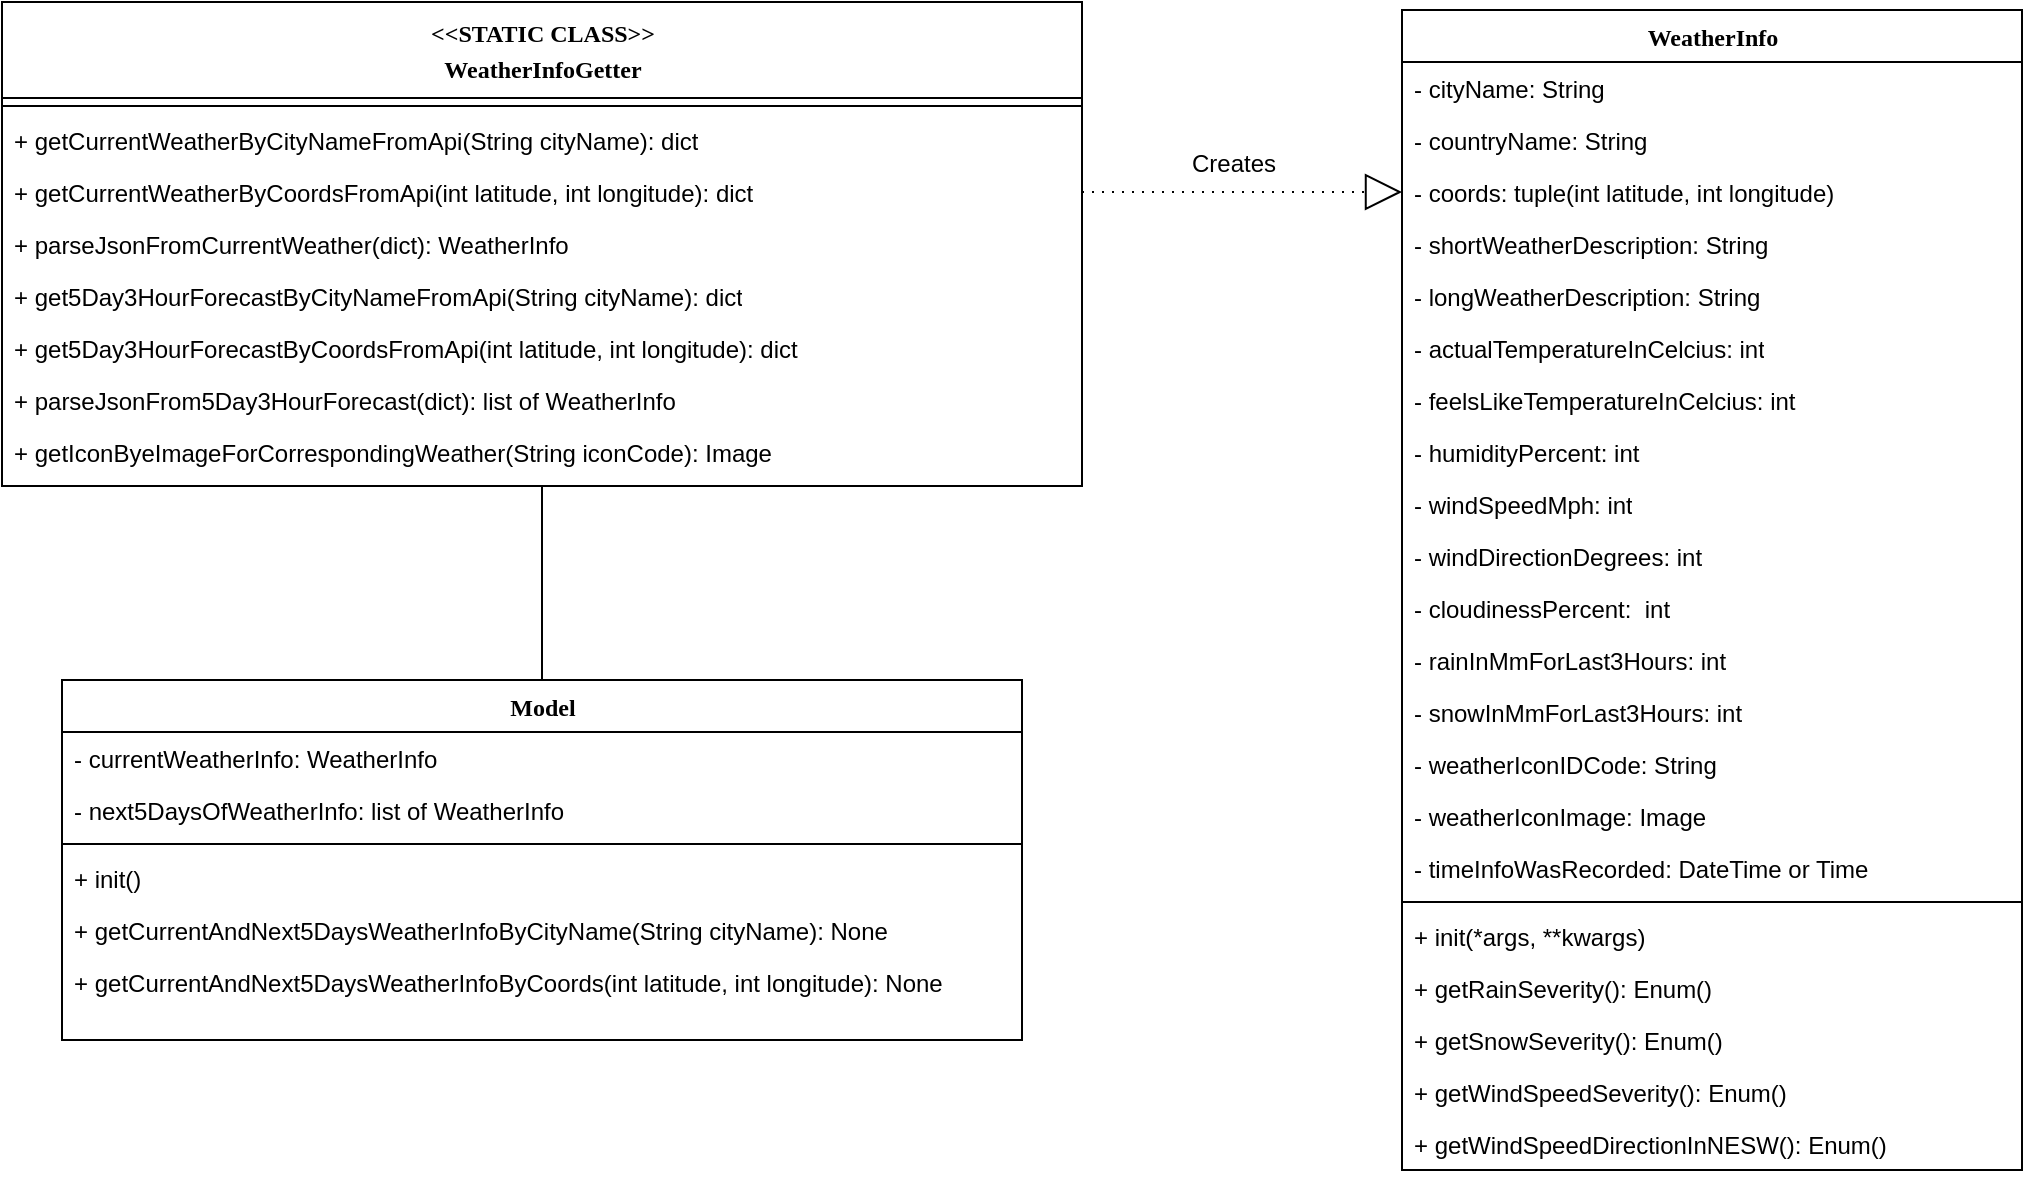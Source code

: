 <mxfile pages="1" version="11.2.5" type="device"><diagram name="Page-1" id="9f46799a-70d6-7492-0946-bef42562c5a5"><mxGraphModel dx="1422" dy="824" grid="1" gridSize="10" guides="1" tooltips="1" connect="1" arrows="1" fold="1" page="1" pageScale="1" pageWidth="1100" pageHeight="850" background="#ffffff" math="0" shadow="0"><root><mxCell id="0"/><mxCell id="1" parent="0"/><mxCell id="78961159f06e98e8-56" value="WeatherInfo" style="swimlane;html=1;fontStyle=1;align=center;verticalAlign=top;childLayout=stackLayout;horizontal=1;startSize=26;horizontalStack=0;resizeParent=1;resizeLast=0;collapsible=1;marginBottom=0;swimlaneFillColor=#ffffff;rounded=0;shadow=0;comic=0;labelBackgroundColor=none;strokeColor=#000000;strokeWidth=1;fillColor=none;fontFamily=Verdana;fontSize=12;fontColor=#000000;" parent="1" vertex="1"><mxGeometry x="745" y="68" width="310" height="580" as="geometry"/></mxCell><mxCell id="78961159f06e98e8-57" value="- cityName: String" style="text;html=1;strokeColor=none;fillColor=none;align=left;verticalAlign=top;spacingLeft=4;spacingRight=4;whiteSpace=wrap;overflow=hidden;rotatable=0;points=[[0,0.5],[1,0.5]];portConstraint=eastwest;" parent="78961159f06e98e8-56" vertex="1"><mxGeometry y="26" width="310" height="26" as="geometry"/></mxCell><mxCell id="78961159f06e98e8-58" value="- countryName: String" style="text;html=1;strokeColor=none;fillColor=none;align=left;verticalAlign=top;spacingLeft=4;spacingRight=4;whiteSpace=wrap;overflow=hidden;rotatable=0;points=[[0,0.5],[1,0.5]];portConstraint=eastwest;" parent="78961159f06e98e8-56" vertex="1"><mxGeometry y="52" width="310" height="26" as="geometry"/></mxCell><mxCell id="78961159f06e98e8-59" value="- coords: tuple(int latitude, int longitude)" style="text;html=1;strokeColor=none;fillColor=none;align=left;verticalAlign=top;spacingLeft=4;spacingRight=4;whiteSpace=wrap;overflow=hidden;rotatable=0;points=[[0,0.5],[1,0.5]];portConstraint=eastwest;" parent="78961159f06e98e8-56" vertex="1"><mxGeometry y="78" width="310" height="26" as="geometry"/></mxCell><mxCell id="78961159f06e98e8-60" value="- shortWeatherDescription: String" style="text;html=1;strokeColor=none;fillColor=none;align=left;verticalAlign=top;spacingLeft=4;spacingRight=4;whiteSpace=wrap;overflow=hidden;rotatable=0;points=[[0,0.5],[1,0.5]];portConstraint=eastwest;" parent="78961159f06e98e8-56" vertex="1"><mxGeometry y="104" width="310" height="26" as="geometry"/></mxCell><mxCell id="78961159f06e98e8-61" value="- longWeatherDescription: String" style="text;html=1;strokeColor=none;fillColor=none;align=left;verticalAlign=top;spacingLeft=4;spacingRight=4;whiteSpace=wrap;overflow=hidden;rotatable=0;points=[[0,0.5],[1,0.5]];portConstraint=eastwest;" parent="78961159f06e98e8-56" vertex="1"><mxGeometry y="130" width="310" height="26" as="geometry"/></mxCell><mxCell id="78961159f06e98e8-62" value="- actualTemperatureInCelcius: int" style="text;html=1;strokeColor=none;fillColor=none;align=left;verticalAlign=top;spacingLeft=4;spacingRight=4;whiteSpace=wrap;overflow=hidden;rotatable=0;points=[[0,0.5],[1,0.5]];portConstraint=eastwest;" parent="78961159f06e98e8-56" vertex="1"><mxGeometry y="156" width="310" height="26" as="geometry"/></mxCell><mxCell id="AD62Wvd128vHm4FmyP3M-3" value="- feelsLikeTemperatureInCelcius: int" style="text;html=1;strokeColor=none;fillColor=none;align=left;verticalAlign=top;spacingLeft=4;spacingRight=4;whiteSpace=wrap;overflow=hidden;rotatable=0;points=[[0,0.5],[1,0.5]];portConstraint=eastwest;" parent="78961159f06e98e8-56" vertex="1"><mxGeometry y="182" width="310" height="26" as="geometry"/></mxCell><mxCell id="AD62Wvd128vHm4FmyP3M-1" value="- humidityPercent: int" style="text;html=1;strokeColor=none;fillColor=none;align=left;verticalAlign=top;spacingLeft=4;spacingRight=4;whiteSpace=wrap;overflow=hidden;rotatable=0;points=[[0,0.5],[1,0.5]];portConstraint=eastwest;" parent="78961159f06e98e8-56" vertex="1"><mxGeometry y="208" width="310" height="26" as="geometry"/></mxCell><mxCell id="AD62Wvd128vHm4FmyP3M-4" value="- windSpeedMph: int" style="text;html=1;strokeColor=none;fillColor=none;align=left;verticalAlign=top;spacingLeft=4;spacingRight=4;whiteSpace=wrap;overflow=hidden;rotatable=0;points=[[0,0.5],[1,0.5]];portConstraint=eastwest;" parent="78961159f06e98e8-56" vertex="1"><mxGeometry y="234" width="310" height="26" as="geometry"/></mxCell><mxCell id="AD62Wvd128vHm4FmyP3M-7" value="- windDirectionDegrees: int" style="text;html=1;strokeColor=none;fillColor=none;align=left;verticalAlign=top;spacingLeft=4;spacingRight=4;whiteSpace=wrap;overflow=hidden;rotatable=0;points=[[0,0.5],[1,0.5]];portConstraint=eastwest;" parent="78961159f06e98e8-56" vertex="1"><mxGeometry y="260" width="310" height="26" as="geometry"/></mxCell><mxCell id="AD62Wvd128vHm4FmyP3M-8" value="- cloudinessPercent:&amp;nbsp; int" style="text;html=1;strokeColor=none;fillColor=none;align=left;verticalAlign=top;spacingLeft=4;spacingRight=4;whiteSpace=wrap;overflow=hidden;rotatable=0;points=[[0,0.5],[1,0.5]];portConstraint=eastwest;" parent="78961159f06e98e8-56" vertex="1"><mxGeometry y="286" width="310" height="26" as="geometry"/></mxCell><mxCell id="AD62Wvd128vHm4FmyP3M-6" value="- rainInMmForLast3Hours: int" style="text;html=1;strokeColor=none;fillColor=none;align=left;verticalAlign=top;spacingLeft=4;spacingRight=4;whiteSpace=wrap;overflow=hidden;rotatable=0;points=[[0,0.5],[1,0.5]];portConstraint=eastwest;" parent="78961159f06e98e8-56" vertex="1"><mxGeometry y="312" width="310" height="26" as="geometry"/></mxCell><mxCell id="AD62Wvd128vHm4FmyP3M-10" value="- snowInMmForLast3Hours: int" style="text;html=1;strokeColor=none;fillColor=none;align=left;verticalAlign=top;spacingLeft=4;spacingRight=4;whiteSpace=wrap;overflow=hidden;rotatable=0;points=[[0,0.5],[1,0.5]];portConstraint=eastwest;" parent="78961159f06e98e8-56" vertex="1"><mxGeometry y="338" width="310" height="26" as="geometry"/></mxCell><mxCell id="AD62Wvd128vHm4FmyP3M-5" value="- weatherIconIDCode: String" style="text;html=1;strokeColor=none;fillColor=none;align=left;verticalAlign=top;spacingLeft=4;spacingRight=4;whiteSpace=wrap;overflow=hidden;rotatable=0;points=[[0,0.5],[1,0.5]];portConstraint=eastwest;" parent="78961159f06e98e8-56" vertex="1"><mxGeometry y="364" width="310" height="26" as="geometry"/></mxCell><mxCell id="78961159f06e98e8-63" value="- weatherIconImage: Image" style="text;html=1;strokeColor=none;fillColor=none;align=left;verticalAlign=top;spacingLeft=4;spacingRight=4;whiteSpace=wrap;overflow=hidden;rotatable=0;points=[[0,0.5],[1,0.5]];portConstraint=eastwest;" parent="78961159f06e98e8-56" vertex="1"><mxGeometry y="390" width="310" height="26" as="geometry"/></mxCell><mxCell id="AD62Wvd128vHm4FmyP3M-2" value="- timeInfoWasRecorded: DateTime or Time" style="text;html=1;strokeColor=none;fillColor=none;align=left;verticalAlign=top;spacingLeft=4;spacingRight=4;whiteSpace=wrap;overflow=hidden;rotatable=0;points=[[0,0.5],[1,0.5]];portConstraint=eastwest;" parent="78961159f06e98e8-56" vertex="1"><mxGeometry y="416" width="310" height="26" as="geometry"/></mxCell><mxCell id="78961159f06e98e8-64" value="" style="line;html=1;strokeWidth=1;fillColor=none;align=left;verticalAlign=middle;spacingTop=-1;spacingLeft=3;spacingRight=3;rotatable=0;labelPosition=right;points=[];portConstraint=eastwest;" parent="78961159f06e98e8-56" vertex="1"><mxGeometry y="442" width="310" height="8" as="geometry"/></mxCell><mxCell id="78961159f06e98e8-65" value="+ init(*args, **kwargs)" style="text;html=1;strokeColor=none;fillColor=none;align=left;verticalAlign=top;spacingLeft=4;spacingRight=4;whiteSpace=wrap;overflow=hidden;rotatable=0;points=[[0,0.5],[1,0.5]];portConstraint=eastwest;" parent="78961159f06e98e8-56" vertex="1"><mxGeometry y="450" width="310" height="26" as="geometry"/></mxCell><mxCell id="AD62Wvd128vHm4FmyP3M-12" value="+ getRainSeverity(): Enum()" style="text;html=1;strokeColor=none;fillColor=none;align=left;verticalAlign=top;spacingLeft=4;spacingRight=4;whiteSpace=wrap;overflow=hidden;rotatable=0;points=[[0,0.5],[1,0.5]];portConstraint=eastwest;" parent="78961159f06e98e8-56" vertex="1"><mxGeometry y="476" width="310" height="26" as="geometry"/></mxCell><mxCell id="78961159f06e98e8-66" value="+ getSnowSeverity(): Enum()" style="text;html=1;strokeColor=none;fillColor=none;align=left;verticalAlign=top;spacingLeft=4;spacingRight=4;whiteSpace=wrap;overflow=hidden;rotatable=0;points=[[0,0.5],[1,0.5]];portConstraint=eastwest;" parent="78961159f06e98e8-56" vertex="1"><mxGeometry y="502" width="310" height="26" as="geometry"/></mxCell><mxCell id="78961159f06e98e8-68" value="+ getWindSpeedSeverity(): Enum()" style="text;html=1;strokeColor=none;fillColor=none;align=left;verticalAlign=top;spacingLeft=4;spacingRight=4;whiteSpace=wrap;overflow=hidden;rotatable=0;points=[[0,0.5],[1,0.5]];portConstraint=eastwest;" parent="78961159f06e98e8-56" vertex="1"><mxGeometry y="528" width="310" height="26" as="geometry"/></mxCell><mxCell id="AD62Wvd128vHm4FmyP3M-11" value="+ getWindSpeedDirectionInNESW(): Enum()" style="text;html=1;strokeColor=none;fillColor=none;align=left;verticalAlign=top;spacingLeft=4;spacingRight=4;whiteSpace=wrap;overflow=hidden;rotatable=0;points=[[0,0.5],[1,0.5]];portConstraint=eastwest;" parent="78961159f06e98e8-56" vertex="1"><mxGeometry y="554" width="310" height="26" as="geometry"/></mxCell><mxCell id="78961159f06e98e8-69" value="&lt;font style=&quot;font-size: 12px ; line-height: 150%&quot;&gt;&amp;lt;&amp;lt;STATIC CLASS&amp;gt;&amp;gt;&lt;br&gt;WeatherInfoGetter&lt;/font&gt;" style="swimlane;html=1;fontStyle=1;align=center;verticalAlign=top;childLayout=stackLayout;horizontal=1;startSize=48;horizontalStack=0;resizeParent=1;resizeLast=0;collapsible=1;marginBottom=0;swimlaneFillColor=#ffffff;rounded=0;shadow=0;comic=0;labelBackgroundColor=none;strokeColor=#000000;strokeWidth=1;fillColor=none;fontFamily=Verdana;fontSize=12;fontColor=#000000;" parent="1" vertex="1"><mxGeometry x="45" y="64" width="540" height="242" as="geometry"/></mxCell><mxCell id="78961159f06e98e8-77" value="" style="line;html=1;strokeWidth=1;fillColor=none;align=left;verticalAlign=middle;spacingTop=-1;spacingLeft=3;spacingRight=3;rotatable=0;labelPosition=right;points=[];portConstraint=eastwest;" parent="78961159f06e98e8-69" vertex="1"><mxGeometry y="48" width="540" height="8" as="geometry"/></mxCell><mxCell id="78961159f06e98e8-78" value="+ getCurrentWeatherByCityNameFromApi(String cityName): dict" style="text;html=1;strokeColor=none;fillColor=none;align=left;verticalAlign=top;spacingLeft=4;spacingRight=4;whiteSpace=wrap;overflow=hidden;rotatable=0;points=[[0,0.5],[1,0.5]];portConstraint=eastwest;" parent="78961159f06e98e8-69" vertex="1"><mxGeometry y="56" width="540" height="26" as="geometry"/></mxCell><mxCell id="78961159f06e98e8-79" value="+ getCurrentWeatherByCoordsFromApi(int latitude, int longitude): dict" style="text;html=1;strokeColor=none;fillColor=none;align=left;verticalAlign=top;spacingLeft=4;spacingRight=4;whiteSpace=wrap;overflow=hidden;rotatable=0;points=[[0,0.5],[1,0.5]];portConstraint=eastwest;" parent="78961159f06e98e8-69" vertex="1"><mxGeometry y="82" width="540" height="26" as="geometry"/></mxCell><mxCell id="78961159f06e98e8-80" value="+ parseJsonFromCurrentWeather(dict): WeatherInfo" style="text;html=1;strokeColor=none;fillColor=none;align=left;verticalAlign=top;spacingLeft=4;spacingRight=4;whiteSpace=wrap;overflow=hidden;rotatable=0;points=[[0,0.5],[1,0.5]];portConstraint=eastwest;" parent="78961159f06e98e8-69" vertex="1"><mxGeometry y="108" width="540" height="26" as="geometry"/></mxCell><mxCell id="AD62Wvd128vHm4FmyP3M-17" value="+ get5Day3HourForecastByCityNameFromApi(String cityName): dict" style="text;html=1;strokeColor=none;fillColor=none;align=left;verticalAlign=top;spacingLeft=4;spacingRight=4;whiteSpace=wrap;overflow=hidden;rotatable=0;points=[[0,0.5],[1,0.5]];portConstraint=eastwest;" parent="78961159f06e98e8-69" vertex="1"><mxGeometry y="134" width="540" height="26" as="geometry"/></mxCell><mxCell id="AD62Wvd128vHm4FmyP3M-16" value="+ get5Day3HourForecastByCoordsFromApi(int latitude, int longitude): dict" style="text;html=1;strokeColor=none;fillColor=none;align=left;verticalAlign=top;spacingLeft=4;spacingRight=4;whiteSpace=wrap;overflow=hidden;rotatable=0;points=[[0,0.5],[1,0.5]];portConstraint=eastwest;" parent="78961159f06e98e8-69" vertex="1"><mxGeometry y="160" width="540" height="26" as="geometry"/></mxCell><mxCell id="AD62Wvd128vHm4FmyP3M-15" value="+ parseJsonFrom5Day3HourForecast(dict): list of WeatherInfo" style="text;html=1;strokeColor=none;fillColor=none;align=left;verticalAlign=top;spacingLeft=4;spacingRight=4;whiteSpace=wrap;overflow=hidden;rotatable=0;points=[[0,0.5],[1,0.5]];portConstraint=eastwest;" parent="78961159f06e98e8-69" vertex="1"><mxGeometry y="186" width="540" height="26" as="geometry"/></mxCell><mxCell id="AD62Wvd128vHm4FmyP3M-13" value="+ getIconByeImageForCorrespondingWeather(String iconCode): Image" style="text;html=1;strokeColor=none;fillColor=none;align=left;verticalAlign=top;spacingLeft=4;spacingRight=4;whiteSpace=wrap;overflow=hidden;rotatable=0;points=[[0,0.5],[1,0.5]];portConstraint=eastwest;" parent="78961159f06e98e8-69" vertex="1"><mxGeometry y="212" width="540" height="26" as="geometry"/></mxCell><mxCell id="78961159f06e98e8-127" style="html=1;labelBackgroundColor=none;startFill=0;startSize=8;endArrow=block;endFill=0;endSize=16;fontFamily=Verdana;fontSize=12;exitX=1;exitY=0.5;exitDx=0;exitDy=0;entryX=0;entryY=0.5;entryDx=0;entryDy=0;dashed=1;dashPattern=1 4;" parent="1" source="78961159f06e98e8-79" target="78961159f06e98e8-59" edge="1"><mxGeometry relative="1" as="geometry"><mxPoint x="775" y="-69" as="sourcePoint"/><mxPoint x="965" y="31" as="targetPoint"/></mxGeometry></mxCell><mxCell id="AD62Wvd128vHm4FmyP3M-20" value="Creates" style="text;html=1;strokeColor=none;fillColor=none;align=center;verticalAlign=middle;whiteSpace=wrap;rounded=0;" parent="1" vertex="1"><mxGeometry x="601" y="135" width="120" height="20" as="geometry"/></mxCell><mxCell id="Ea7hcayFHmhfAjsGUsp8-1" value="Model" style="swimlane;html=1;fontStyle=1;align=center;verticalAlign=top;childLayout=stackLayout;horizontal=1;startSize=26;horizontalStack=0;resizeParent=1;resizeLast=0;collapsible=1;marginBottom=0;swimlaneFillColor=#ffffff;rounded=0;shadow=0;comic=0;labelBackgroundColor=none;strokeColor=#000000;strokeWidth=1;fillColor=none;fontFamily=Verdana;fontSize=12;fontColor=#000000;" parent="1" vertex="1"><mxGeometry x="75" y="403" width="480" height="180" as="geometry"/></mxCell><mxCell id="Ea7hcayFHmhfAjsGUsp8-2" value="- currentWeatherInfo: WeatherInfo" style="text;html=1;strokeColor=none;fillColor=none;align=left;verticalAlign=top;spacingLeft=4;spacingRight=4;whiteSpace=wrap;overflow=hidden;rotatable=0;points=[[0,0.5],[1,0.5]];portConstraint=eastwest;" parent="Ea7hcayFHmhfAjsGUsp8-1" vertex="1"><mxGeometry y="26" width="480" height="26" as="geometry"/></mxCell><mxCell id="Ea7hcayFHmhfAjsGUsp8-3" value="- next5DaysOfWeatherInfo: list of WeatherInfo" style="text;html=1;strokeColor=none;fillColor=none;align=left;verticalAlign=top;spacingLeft=4;spacingRight=4;whiteSpace=wrap;overflow=hidden;rotatable=0;points=[[0,0.5],[1,0.5]];portConstraint=eastwest;" parent="Ea7hcayFHmhfAjsGUsp8-1" vertex="1"><mxGeometry y="52" width="480" height="26" as="geometry"/></mxCell><mxCell id="Ea7hcayFHmhfAjsGUsp8-18" value="" style="line;html=1;strokeWidth=1;fillColor=none;align=left;verticalAlign=middle;spacingTop=-1;spacingLeft=3;spacingRight=3;rotatable=0;labelPosition=right;points=[];portConstraint=eastwest;" parent="Ea7hcayFHmhfAjsGUsp8-1" vertex="1"><mxGeometry y="78" width="480" height="8" as="geometry"/></mxCell><mxCell id="Ea7hcayFHmhfAjsGUsp8-19" value="+ init()" style="text;html=1;strokeColor=none;fillColor=none;align=left;verticalAlign=top;spacingLeft=4;spacingRight=4;whiteSpace=wrap;overflow=hidden;rotatable=0;points=[[0,0.5],[1,0.5]];portConstraint=eastwest;" parent="Ea7hcayFHmhfAjsGUsp8-1" vertex="1"><mxGeometry y="86" width="480" height="26" as="geometry"/></mxCell><mxCell id="Ea7hcayFHmhfAjsGUsp8-20" value="+ getCurrentAndNext5DaysWeatherInfoByCityName(String cityName): None" style="text;html=1;strokeColor=none;fillColor=none;align=left;verticalAlign=top;spacingLeft=4;spacingRight=4;whiteSpace=wrap;overflow=hidden;rotatable=0;points=[[0,0.5],[1,0.5]];portConstraint=eastwest;" parent="Ea7hcayFHmhfAjsGUsp8-1" vertex="1"><mxGeometry y="112" width="480" height="26" as="geometry"/></mxCell><mxCell id="Ea7hcayFHmhfAjsGUsp8-21" value="+ getCurrentAndNext5DaysWeatherInfoByCoords(int latitude, int longitude): None" style="text;html=1;strokeColor=none;fillColor=none;align=left;verticalAlign=top;spacingLeft=4;spacingRight=4;whiteSpace=wrap;overflow=hidden;rotatable=0;points=[[0,0.5],[1,0.5]];portConstraint=eastwest;" parent="Ea7hcayFHmhfAjsGUsp8-1" vertex="1"><mxGeometry y="138" width="480" height="26" as="geometry"/></mxCell><mxCell id="Ea7hcayFHmhfAjsGUsp8-25" style="html=1;labelBackgroundColor=none;startFill=0;startSize=8;endArrow=none;endFill=0;endSize=16;fontFamily=Verdana;fontSize=12;exitX=0.5;exitY=1;exitDx=0;exitDy=0;entryX=0.5;entryY=0;entryDx=0;entryDy=0;" parent="1" source="78961159f06e98e8-69" target="Ea7hcayFHmhfAjsGUsp8-1" edge="1"><mxGeometry relative="1" as="geometry"><mxPoint x="235" y="366.5" as="sourcePoint"/><mxPoint x="395" y="366.5" as="targetPoint"/></mxGeometry></mxCell></root></mxGraphModel></diagram></mxfile>